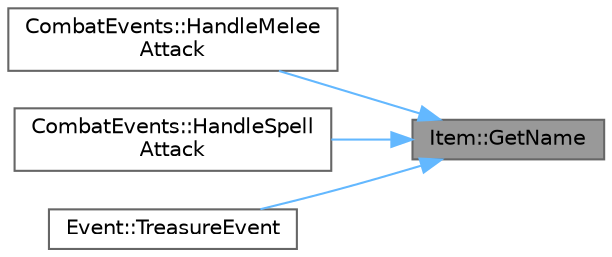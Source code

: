 digraph "Item::GetName"
{
 // LATEX_PDF_SIZE
  bgcolor="transparent";
  edge [fontname=Helvetica,fontsize=10,labelfontname=Helvetica,labelfontsize=10];
  node [fontname=Helvetica,fontsize=10,shape=box,height=0.2,width=0.4];
  rankdir="RL";
  Node1 [id="Node000001",label="Item::GetName",height=0.2,width=0.4,color="gray40", fillcolor="grey60", style="filled", fontcolor="black",tooltip="Getter for the name of the item."];
  Node1 -> Node2 [id="edge4_Node000001_Node000002",dir="back",color="steelblue1",style="solid",tooltip=" "];
  Node2 [id="Node000002",label="CombatEvents::HandleMelee\lAttack",height=0.2,width=0.4,color="grey40", fillcolor="white", style="filled",URL="$class_combat_events.html#ac218c5524397d2ab4fedb0203e87475b",tooltip="Handles a melee attack in combat."];
  Node1 -> Node3 [id="edge5_Node000001_Node000003",dir="back",color="steelblue1",style="solid",tooltip=" "];
  Node3 [id="Node000003",label="CombatEvents::HandleSpell\lAttack",height=0.2,width=0.4,color="grey40", fillcolor="white", style="filled",URL="$class_combat_events.html#a446faa7e9689eeb8eeb7f97046be3c8c",tooltip="Handles a spell attack in combat."];
  Node1 -> Node4 [id="edge6_Node000001_Node000004",dir="back",color="steelblue1",style="solid",tooltip=" "];
  Node4 [id="Node000004",label="Event::TreasureEvent",height=0.2,width=0.4,color="grey40", fillcolor="white", style="filled",URL="$class_event.html#a3179a63a237e3a6ec7f56f4b693311ed",tooltip="Handles a treasure event."];
}
